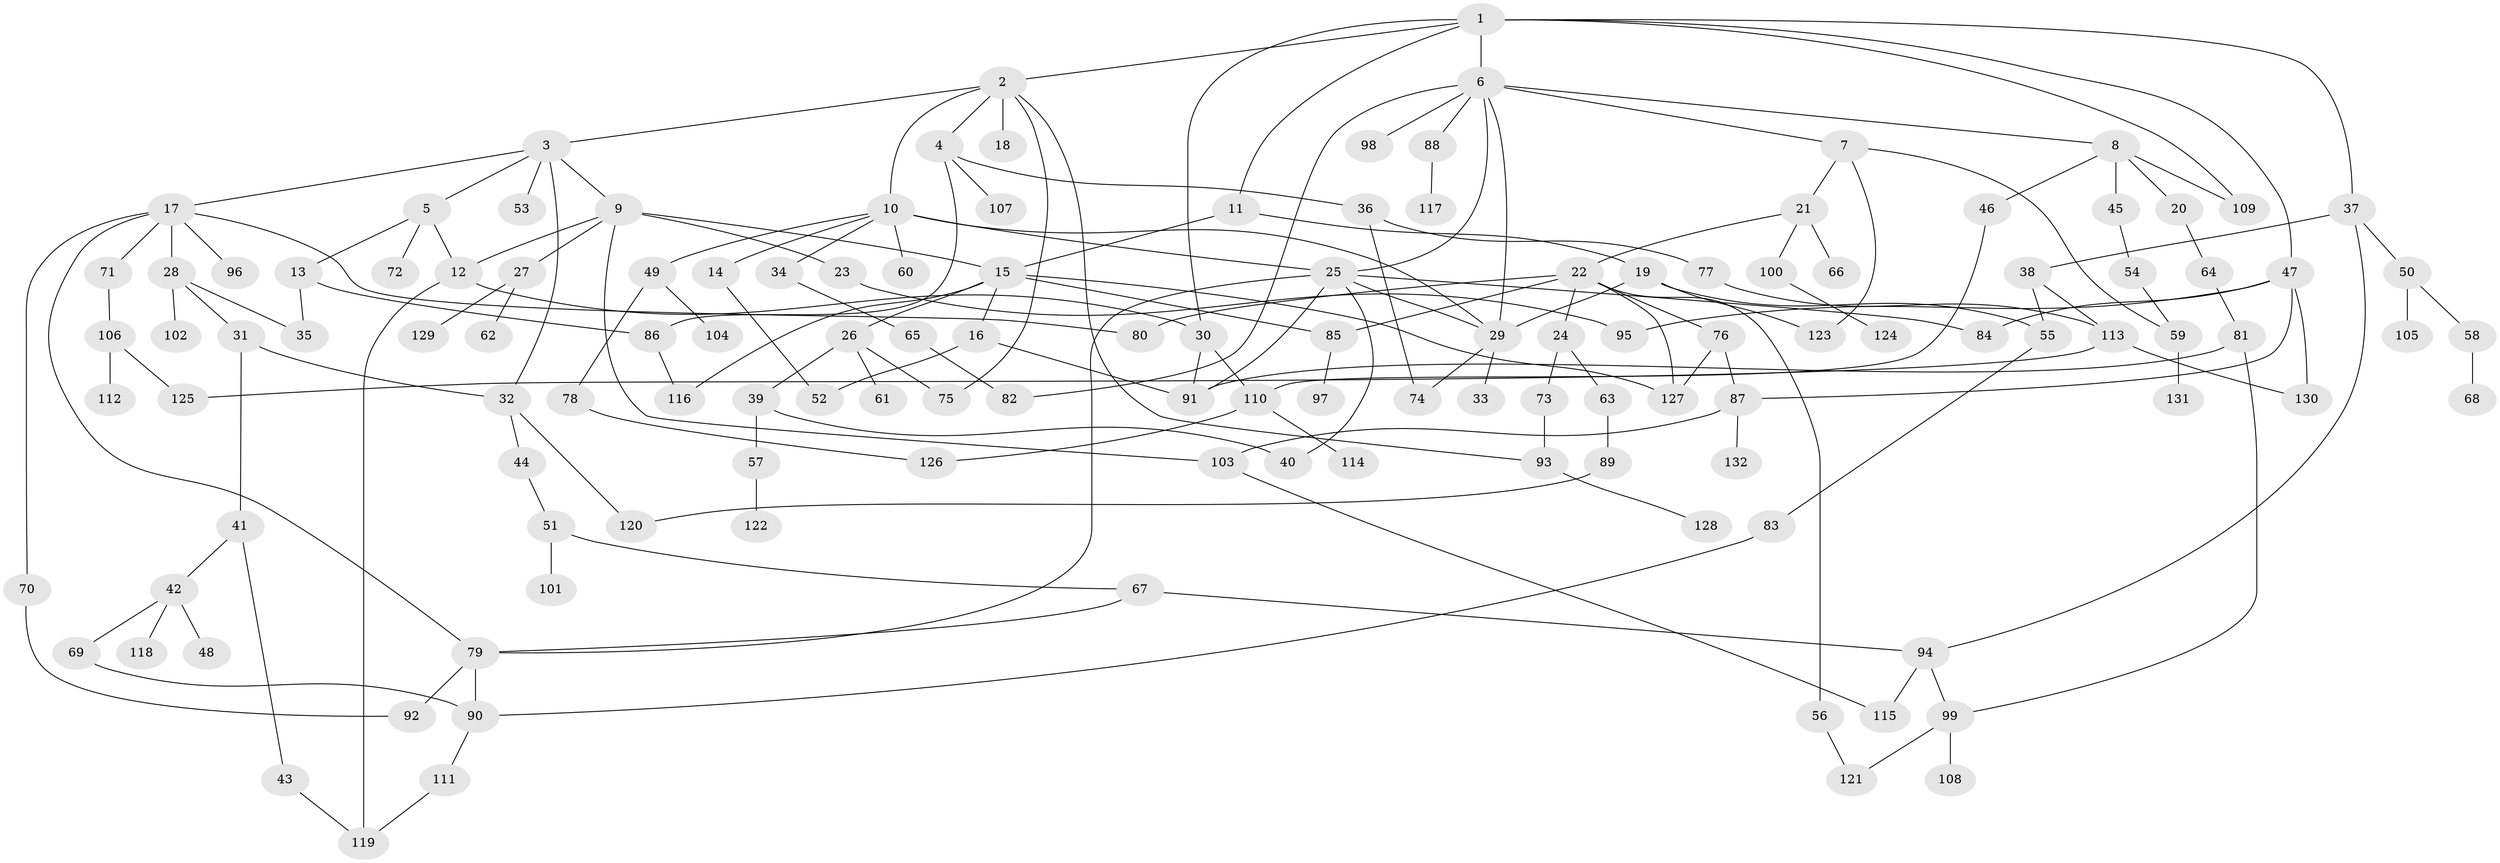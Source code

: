 // Generated by graph-tools (version 1.1) at 2025/10/02/27/25 16:10:52]
// undirected, 132 vertices, 180 edges
graph export_dot {
graph [start="1"]
  node [color=gray90,style=filled];
  1;
  2;
  3;
  4;
  5;
  6;
  7;
  8;
  9;
  10;
  11;
  12;
  13;
  14;
  15;
  16;
  17;
  18;
  19;
  20;
  21;
  22;
  23;
  24;
  25;
  26;
  27;
  28;
  29;
  30;
  31;
  32;
  33;
  34;
  35;
  36;
  37;
  38;
  39;
  40;
  41;
  42;
  43;
  44;
  45;
  46;
  47;
  48;
  49;
  50;
  51;
  52;
  53;
  54;
  55;
  56;
  57;
  58;
  59;
  60;
  61;
  62;
  63;
  64;
  65;
  66;
  67;
  68;
  69;
  70;
  71;
  72;
  73;
  74;
  75;
  76;
  77;
  78;
  79;
  80;
  81;
  82;
  83;
  84;
  85;
  86;
  87;
  88;
  89;
  90;
  91;
  92;
  93;
  94;
  95;
  96;
  97;
  98;
  99;
  100;
  101;
  102;
  103;
  104;
  105;
  106;
  107;
  108;
  109;
  110;
  111;
  112;
  113;
  114;
  115;
  116;
  117;
  118;
  119;
  120;
  121;
  122;
  123;
  124;
  125;
  126;
  127;
  128;
  129;
  130;
  131;
  132;
  1 -- 2;
  1 -- 6;
  1 -- 11;
  1 -- 37;
  1 -- 47;
  1 -- 109;
  1 -- 30;
  2 -- 3;
  2 -- 4;
  2 -- 10;
  2 -- 18;
  2 -- 75;
  2 -- 93;
  3 -- 5;
  3 -- 9;
  3 -- 17;
  3 -- 53;
  3 -- 32;
  4 -- 36;
  4 -- 107;
  4 -- 86;
  5 -- 13;
  5 -- 72;
  5 -- 12;
  6 -- 7;
  6 -- 8;
  6 -- 82;
  6 -- 88;
  6 -- 98;
  6 -- 25;
  6 -- 29;
  7 -- 21;
  7 -- 123;
  7 -- 59;
  8 -- 20;
  8 -- 45;
  8 -- 46;
  8 -- 109;
  9 -- 12;
  9 -- 23;
  9 -- 27;
  9 -- 103;
  9 -- 15;
  10 -- 14;
  10 -- 25;
  10 -- 34;
  10 -- 49;
  10 -- 60;
  10 -- 29;
  11 -- 15;
  11 -- 19;
  12 -- 30;
  12 -- 119;
  13 -- 35;
  13 -- 86;
  14 -- 52;
  15 -- 16;
  15 -- 26;
  15 -- 85;
  15 -- 116;
  15 -- 127;
  16 -- 52;
  16 -- 91;
  17 -- 28;
  17 -- 70;
  17 -- 71;
  17 -- 79;
  17 -- 80;
  17 -- 96;
  19 -- 29;
  19 -- 55;
  19 -- 123;
  20 -- 64;
  21 -- 22;
  21 -- 66;
  21 -- 100;
  22 -- 24;
  22 -- 56;
  22 -- 76;
  22 -- 127;
  22 -- 80;
  22 -- 85;
  23 -- 95;
  24 -- 63;
  24 -- 73;
  25 -- 84;
  25 -- 40;
  25 -- 29;
  25 -- 79;
  25 -- 91;
  26 -- 39;
  26 -- 61;
  26 -- 75;
  27 -- 62;
  27 -- 129;
  28 -- 31;
  28 -- 102;
  28 -- 35;
  29 -- 33;
  29 -- 74;
  30 -- 110;
  30 -- 91;
  31 -- 32;
  31 -- 41;
  32 -- 44;
  32 -- 120;
  34 -- 65;
  36 -- 74;
  36 -- 77;
  37 -- 38;
  37 -- 50;
  37 -- 94;
  38 -- 55;
  38 -- 113;
  39 -- 40;
  39 -- 57;
  41 -- 42;
  41 -- 43;
  42 -- 48;
  42 -- 69;
  42 -- 118;
  43 -- 119;
  44 -- 51;
  45 -- 54;
  46 -- 110;
  47 -- 87;
  47 -- 95;
  47 -- 130;
  47 -- 84;
  49 -- 78;
  49 -- 104;
  50 -- 58;
  50 -- 105;
  51 -- 67;
  51 -- 101;
  54 -- 59;
  55 -- 83;
  56 -- 121;
  57 -- 122;
  58 -- 68;
  59 -- 131;
  63 -- 89;
  64 -- 81;
  65 -- 82;
  67 -- 94;
  67 -- 79;
  69 -- 90;
  70 -- 92;
  71 -- 106;
  73 -- 93;
  76 -- 127;
  76 -- 87;
  77 -- 113;
  78 -- 126;
  79 -- 92;
  79 -- 90;
  81 -- 91;
  81 -- 99;
  83 -- 90;
  85 -- 97;
  86 -- 116;
  87 -- 103;
  87 -- 132;
  88 -- 117;
  89 -- 120;
  90 -- 111;
  93 -- 128;
  94 -- 99;
  94 -- 115;
  99 -- 108;
  99 -- 121;
  100 -- 124;
  103 -- 115;
  106 -- 112;
  106 -- 125;
  110 -- 114;
  110 -- 126;
  111 -- 119;
  113 -- 130;
  113 -- 125;
}
